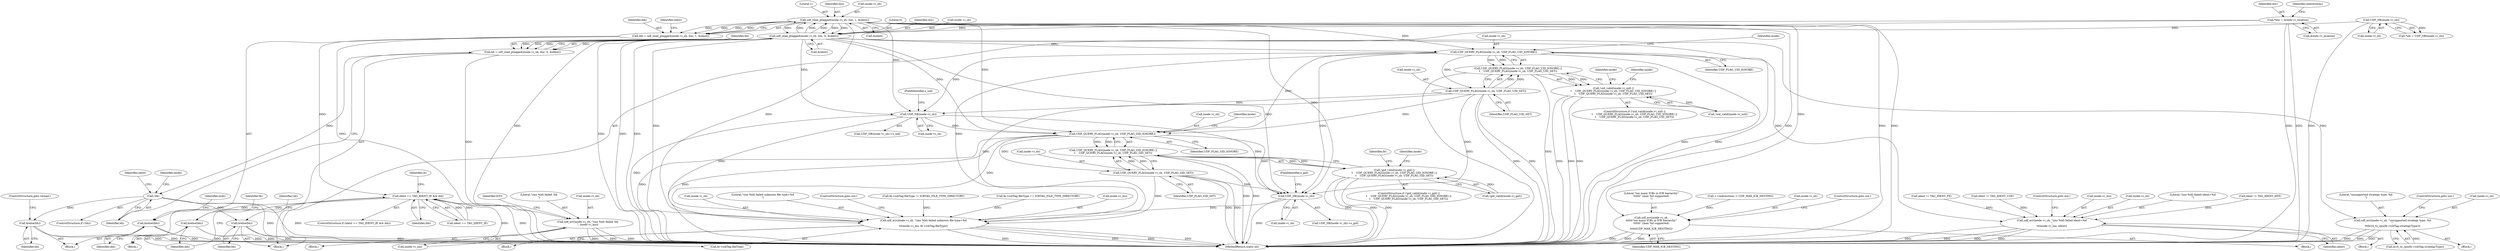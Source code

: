 digraph "0_linux_e159332b9af4b04d882dbcfe1bb0117f0a6d4b58@API" {
"1000248" [label="(Call,udf_read_ptagged(inode->i_sb, iloc, 1, &ident))"];
"1000175" [label="(Call,udf_read_ptagged(inode->i_sb, iloc, 0, &ident))"];
"1000125" [label="(Call,UDF_SB(inode->i_sb))"];
"1000248" [label="(Call,udf_read_ptagged(inode->i_sb, iloc, 1, &ident))"];
"1000130" [label="(Call,*iloc = &iinfo->i_location)"];
"1000173" [label="(Call,bh = udf_read_ptagged(inode->i_sb, iloc, 0, &ident))"];
"1000184" [label="(Call,!bh)"];
"1000311" [label="(Call,brelse(bh))"];
"1001222" [label="(Call,brelse(bh))"];
"1000187" [label="(Call,udf_err(inode->i_sb, \"(ino %ld) failed !bh\n\", inode->i_ino))"];
"1000211" [label="(Call,udf_err(inode->i_sb, \"(ino %ld) failed ident=%d\n\",\n\t\t\tinode->i_ino, ident))"];
"1000246" [label="(Call,ibh = udf_read_ptagged(inode->i_sb, iloc, 1, &ident))"];
"1000257" [label="(Call,ident == TAG_IDENT_IE && ibh)"];
"1000287" [label="(Call,brelse(ibh))"];
"1000314" [label="(Call,brelse(ibh))"];
"1000304" [label="(Call,udf_err(inode->i_sb,\n\t\t\t\t\t\t\"too many ICBs in ICB hierarchy\"\n\t\t\t\t\t\t\" (max %d supported)\n\",\n\t\t\t\t\t\tUDF_MAX_ICB_NESTING))"];
"1000605" [label="(Call,UDF_QUERY_FLAG(inode->i_sb, UDF_FLAG_UID_IGNORE))"];
"1000604" [label="(Call,UDF_QUERY_FLAG(inode->i_sb, UDF_FLAG_UID_IGNORE) ||\n\t    UDF_QUERY_FLAG(inode->i_sb, UDF_FLAG_UID_SET))"];
"1000598" [label="(Call,!uid_valid(inode->i_uid) ||\n\t    UDF_QUERY_FLAG(inode->i_sb, UDF_FLAG_UID_IGNORE) ||\n\t    UDF_QUERY_FLAG(inode->i_sb, UDF_FLAG_UID_SET))"];
"1000610" [label="(Call,UDF_QUERY_FLAG(inode->i_sb, UDF_FLAG_UID_SET))"];
"1000620" [label="(Call,UDF_SB(inode->i_sb))"];
"1000639" [label="(Call,UDF_QUERY_FLAG(inode->i_sb, UDF_FLAG_GID_IGNORE))"];
"1000638" [label="(Call,UDF_QUERY_FLAG(inode->i_sb, UDF_FLAG_GID_IGNORE) ||\n\t    UDF_QUERY_FLAG(inode->i_sb, UDF_FLAG_GID_SET))"];
"1000632" [label="(Call,!gid_valid(inode->i_gid) ||\n\t    UDF_QUERY_FLAG(inode->i_sb, UDF_FLAG_GID_IGNORE) ||\n\t    UDF_QUERY_FLAG(inode->i_sb, UDF_FLAG_GID_SET))"];
"1000644" [label="(Call,UDF_QUERY_FLAG(inode->i_sb, UDF_FLAG_GID_SET))"];
"1000654" [label="(Call,UDF_SB(inode->i_sb))"];
"1001165" [label="(Call,udf_err(inode->i_sb, \"(ino %ld) failed unknown file type=%d\n\",\n\t\t\tinode->i_ino, fe->icbTag.fileType))"];
"1000327" [label="(Call,udf_err(inode->i_sb, \"unsupported strategy type: %d\n\",\n\t\t\tle16_to_cpu(fe->icbTag.strategyType)))"];
"1000219" [label="(Identifier,ident)"];
"1000253" [label="(Literal,1)"];
"1000211" [label="(Call,udf_err(inode->i_sb, \"(ino %ld) failed ident=%d\n\",\n\t\t\tinode->i_ino, ident))"];
"1000246" [label="(Call,ibh = udf_read_ptagged(inode->i_sb, iloc, 1, &ident))"];
"1000631" [label="(ControlStructure,if (!gid_valid(inode->i_gid) ||\n\t    UDF_QUERY_FLAG(inode->i_sb, UDF_FLAG_GID_IGNORE) ||\n\t    UDF_QUERY_FLAG(inode->i_sb, UDF_FLAG_GID_SET)))"];
"1000597" [label="(ControlStructure,if (!uid_valid(inode->i_uid) ||\n\t    UDF_QUERY_FLAG(inode->i_sb, UDF_FLAG_UID_IGNORE) ||\n\t    UDF_QUERY_FLAG(inode->i_sb, UDF_FLAG_UID_SET)))"];
"1000216" [label="(Call,inode->i_ino)"];
"1000609" [label="(Identifier,UDF_FLAG_UID_IGNORE)"];
"1000646" [label="(Identifier,inode)"];
"1000132" [label="(Call,&iinfo->i_location)"];
"1000201" [label="(Identifier,ident)"];
"1001178" [label="(ControlStructure,goto out;)"];
"1001226" [label="(MethodReturn,static int)"];
"1000611" [label="(Call,inode->i_sb)"];
"1000210" [label="(Block,)"];
"1000126" [label="(Call,inode->i_sb)"];
"1000645" [label="(Call,inode->i_sb)"];
"1000174" [label="(Identifier,bh)"];
"1000315" [label="(Identifier,ibh)"];
"1001223" [label="(Identifier,bh)"];
"1000612" [label="(Identifier,inode)"];
"1000332" [label="(Call,le16_to_cpu(fe->icbTag.strategyType))"];
"1000343" [label="(Identifier,fe)"];
"1000664" [label="(Identifier,fe)"];
"1000331" [label="(Literal,\"unsupported strategy type: %d\n\")"];
"1000257" [label="(Call,ident == TAG_IDENT_IE && ibh)"];
"1000338" [label="(ControlStructure,goto out;)"];
"1000179" [label="(Identifier,iloc)"];
"1000643" [label="(Identifier,UDF_FLAG_GID_IGNORE)"];
"1000614" [label="(Identifier,UDF_FLAG_UID_SET)"];
"1000604" [label="(Call,UDF_QUERY_FLAG(inode->i_sb, UDF_FLAG_UID_IGNORE) ||\n\t    UDF_QUERY_FLAG(inode->i_sb, UDF_FLAG_UID_SET))"];
"1000633" [label="(Call,!gid_valid(inode->i_gid))"];
"1000661" [label="(Call,fe->icbTag.fileType != ICBTAG_FILE_TYPE_DIRECTORY)"];
"1000658" [label="(FieldIdentifier,s_gid)"];
"1000311" [label="(Call,brelse(bh))"];
"1000212" [label="(Call,inode->i_sb)"];
"1001225" [label="(Identifier,ret)"];
"1000125" [label="(Call,UDF_SB(inode->i_sb))"];
"1000288" [label="(Identifier,ibh)"];
"1000312" [label="(Identifier,bh)"];
"1000173" [label="(Call,bh = udf_read_ptagged(inode->i_sb, iloc, 0, &ident))"];
"1000186" [label="(Block,)"];
"1000176" [label="(Call,inode->i_sb)"];
"1000287" [label="(Call,brelse(ibh))"];
"1000248" [label="(Call,udf_read_ptagged(inode->i_sb, iloc, 1, &ident))"];
"1000123" [label="(Call,*sbi = UDF_SB(inode->i_sb))"];
"1000299" [label="(Call,++indirections > UDF_MAX_ICB_NESTING)"];
"1000184" [label="(Call,!bh)"];
"1000109" [label="(Block,)"];
"1000259" [label="(Identifier,ident)"];
"1000626" [label="(Identifier,inode)"];
"1001165" [label="(Call,udf_err(inode->i_sb, \"(ino %ld) failed unknown file type=%d\n\",\n\t\t\tinode->i_ino, fe->icbTag.fileType))"];
"1000197" [label="(Identifier,EIO)"];
"1000305" [label="(Call,inode->i_sb)"];
"1000314" [label="(Call,brelse(ibh))"];
"1000183" [label="(ControlStructure,if (!bh))"];
"1000130" [label="(Call,*iloc = &iinfo->i_location)"];
"1000310" [label="(ControlStructure,goto out;)"];
"1000254" [label="(Call,&ident)"];
"1000598" [label="(Call,!uid_valid(inode->i_uid) ||\n\t    UDF_QUERY_FLAG(inode->i_sb, UDF_FLAG_UID_IGNORE) ||\n\t    UDF_QUERY_FLAG(inode->i_sb, UDF_FLAG_UID_SET))"];
"1000286" [label="(Block,)"];
"1000648" [label="(Identifier,UDF_FLAG_GID_SET)"];
"1000599" [label="(Call,!uid_valid(inode->i_uid))"];
"1000683" [label="(Call,fe->icbTag.fileType == ICBTAG_FILE_TYPE_DIRECTORY)"];
"1000244" [label="(Block,)"];
"1000266" [label="(Identifier,ie)"];
"1000328" [label="(Call,inode->i_sb)"];
"1000639" [label="(Call,UDF_QUERY_FLAG(inode->i_sb, UDF_FLAG_GID_IGNORE))"];
"1000605" [label="(Call,UDF_QUERY_FLAG(inode->i_sb, UDF_FLAG_UID_IGNORE))"];
"1000606" [label="(Call,inode->i_sb)"];
"1001170" [label="(Call,inode->i_ino)"];
"1000326" [label="(Block,)"];
"1000247" [label="(Identifier,ibh)"];
"1000189" [label="(Identifier,inode)"];
"1000313" [label="(ControlStructure,goto reread;)"];
"1000303" [label="(Block,)"];
"1000292" [label="(Identifier,iinfo)"];
"1001166" [label="(Call,inode->i_sb)"];
"1000617" [label="(Identifier,inode)"];
"1000215" [label="(Literal,\"(ino %ld) failed ident=%d\n\")"];
"1000252" [label="(Identifier,iloc)"];
"1000638" [label="(Call,UDF_QUERY_FLAG(inode->i_sb, UDF_FLAG_GID_IGNORE) ||\n\t    UDF_QUERY_FLAG(inode->i_sb, UDF_FLAG_GID_SET))"];
"1000308" [label="(Literal,\"too many ICBs in ICB hierarchy\"\n\t\t\t\t\t\t\" (max %d supported)\n\")"];
"1001222" [label="(Call,brelse(bh))"];
"1000187" [label="(Call,udf_err(inode->i_sb, \"(ino %ld) failed !bh\n\", inode->i_ino))"];
"1000191" [label="(Literal,\"(ino %ld) failed !bh\n\")"];
"1000327" [label="(Call,udf_err(inode->i_sb, \"unsupported strategy type: %d\n\",\n\t\t\tle16_to_cpu(fe->icbTag.strategyType)))"];
"1000204" [label="(Call,ident != TAG_IDENT_EFE)"];
"1000654" [label="(Call,UDF_SB(inode->i_sb))"];
"1000610" [label="(Call,UDF_QUERY_FLAG(inode->i_sb, UDF_FLAG_UID_SET))"];
"1000644" [label="(Call,UDF_QUERY_FLAG(inode->i_sb, UDF_FLAG_GID_SET))"];
"1000624" [label="(FieldIdentifier,s_uid)"];
"1000651" [label="(Identifier,inode)"];
"1000175" [label="(Call,udf_read_ptagged(inode->i_sb, iloc, 0, &ident))"];
"1000139" [label="(Identifier,indirections)"];
"1000200" [label="(Call,ident != TAG_IDENT_FE)"];
"1000207" [label="(Call,ident != TAG_IDENT_USE)"];
"1001169" [label="(Literal,\"(ino %ld) failed unknown file type=%d\n\")"];
"1001028" [label="(Block,)"];
"1001173" [label="(Call,fe->icbTag.fileType)"];
"1000619" [label="(Call,UDF_SB(inode->i_sb)->s_uid)"];
"1000258" [label="(Call,ident == TAG_IDENT_IE)"];
"1000180" [label="(Literal,0)"];
"1000256" [label="(ControlStructure,if (ident == TAG_IDENT_IE && ibh))"];
"1000653" [label="(Call,UDF_SB(inode->i_sb)->s_gid)"];
"1000620" [label="(Call,UDF_SB(inode->i_sb))"];
"1000220" [label="(ControlStructure,goto out;)"];
"1000185" [label="(Identifier,bh)"];
"1000655" [label="(Call,inode->i_sb)"];
"1000181" [label="(Call,&ident)"];
"1000632" [label="(Call,!gid_valid(inode->i_gid) ||\n\t    UDF_QUERY_FLAG(inode->i_sb, UDF_FLAG_GID_IGNORE) ||\n\t    UDF_QUERY_FLAG(inode->i_sb, UDF_FLAG_GID_SET))"];
"1000621" [label="(Call,inode->i_sb)"];
"1000304" [label="(Call,udf_err(inode->i_sb,\n\t\t\t\t\t\t\"too many ICBs in ICB hierarchy\"\n\t\t\t\t\t\t\" (max %d supported)\n\",\n\t\t\t\t\t\tUDF_MAX_ICB_NESTING))"];
"1000192" [label="(Call,inode->i_ino)"];
"1000188" [label="(Call,inode->i_sb)"];
"1000640" [label="(Call,inode->i_sb)"];
"1000261" [label="(Identifier,ibh)"];
"1000131" [label="(Identifier,iloc)"];
"1000249" [label="(Call,inode->i_sb)"];
"1000309" [label="(Identifier,UDF_MAX_ICB_NESTING)"];
"1000248" -> "1000246"  [label="AST: "];
"1000248" -> "1000254"  [label="CFG: "];
"1000249" -> "1000248"  [label="AST: "];
"1000252" -> "1000248"  [label="AST: "];
"1000253" -> "1000248"  [label="AST: "];
"1000254" -> "1000248"  [label="AST: "];
"1000246" -> "1000248"  [label="CFG: "];
"1000248" -> "1001226"  [label="DDG: "];
"1000248" -> "1001226"  [label="DDG: "];
"1000248" -> "1001226"  [label="DDG: "];
"1000248" -> "1000175"  [label="DDG: "];
"1000248" -> "1000175"  [label="DDG: "];
"1000248" -> "1000175"  [label="DDG: "];
"1000248" -> "1000246"  [label="DDG: "];
"1000248" -> "1000246"  [label="DDG: "];
"1000248" -> "1000246"  [label="DDG: "];
"1000248" -> "1000246"  [label="DDG: "];
"1000175" -> "1000248"  [label="DDG: "];
"1000175" -> "1000248"  [label="DDG: "];
"1000175" -> "1000248"  [label="DDG: "];
"1000248" -> "1000304"  [label="DDG: "];
"1000248" -> "1000605"  [label="DDG: "];
"1000248" -> "1000620"  [label="DDG: "];
"1000248" -> "1000639"  [label="DDG: "];
"1000248" -> "1000654"  [label="DDG: "];
"1000248" -> "1001165"  [label="DDG: "];
"1000175" -> "1000173"  [label="AST: "];
"1000175" -> "1000181"  [label="CFG: "];
"1000176" -> "1000175"  [label="AST: "];
"1000179" -> "1000175"  [label="AST: "];
"1000180" -> "1000175"  [label="AST: "];
"1000181" -> "1000175"  [label="AST: "];
"1000173" -> "1000175"  [label="CFG: "];
"1000175" -> "1001226"  [label="DDG: "];
"1000175" -> "1001226"  [label="DDG: "];
"1000175" -> "1001226"  [label="DDG: "];
"1000175" -> "1000173"  [label="DDG: "];
"1000175" -> "1000173"  [label="DDG: "];
"1000175" -> "1000173"  [label="DDG: "];
"1000175" -> "1000173"  [label="DDG: "];
"1000125" -> "1000175"  [label="DDG: "];
"1000130" -> "1000175"  [label="DDG: "];
"1000175" -> "1000187"  [label="DDG: "];
"1000175" -> "1000211"  [label="DDG: "];
"1000175" -> "1000327"  [label="DDG: "];
"1000175" -> "1000605"  [label="DDG: "];
"1000175" -> "1000620"  [label="DDG: "];
"1000175" -> "1000639"  [label="DDG: "];
"1000175" -> "1000654"  [label="DDG: "];
"1000175" -> "1001165"  [label="DDG: "];
"1000125" -> "1000123"  [label="AST: "];
"1000125" -> "1000126"  [label="CFG: "];
"1000126" -> "1000125"  [label="AST: "];
"1000123" -> "1000125"  [label="CFG: "];
"1000125" -> "1001226"  [label="DDG: "];
"1000125" -> "1000123"  [label="DDG: "];
"1000130" -> "1000109"  [label="AST: "];
"1000130" -> "1000132"  [label="CFG: "];
"1000131" -> "1000130"  [label="AST: "];
"1000132" -> "1000130"  [label="AST: "];
"1000139" -> "1000130"  [label="CFG: "];
"1000130" -> "1001226"  [label="DDG: "];
"1000130" -> "1001226"  [label="DDG: "];
"1000173" -> "1000109"  [label="AST: "];
"1000174" -> "1000173"  [label="AST: "];
"1000185" -> "1000173"  [label="CFG: "];
"1000173" -> "1001226"  [label="DDG: "];
"1000173" -> "1000184"  [label="DDG: "];
"1000184" -> "1000183"  [label="AST: "];
"1000184" -> "1000185"  [label="CFG: "];
"1000185" -> "1000184"  [label="AST: "];
"1000189" -> "1000184"  [label="CFG: "];
"1000201" -> "1000184"  [label="CFG: "];
"1000184" -> "1001226"  [label="DDG: "];
"1000184" -> "1001226"  [label="DDG: "];
"1000184" -> "1000311"  [label="DDG: "];
"1000184" -> "1001222"  [label="DDG: "];
"1000311" -> "1000286"  [label="AST: "];
"1000311" -> "1000312"  [label="CFG: "];
"1000312" -> "1000311"  [label="AST: "];
"1000313" -> "1000311"  [label="CFG: "];
"1000311" -> "1001226"  [label="DDG: "];
"1000311" -> "1001226"  [label="DDG: "];
"1001222" -> "1000109"  [label="AST: "];
"1001222" -> "1001223"  [label="CFG: "];
"1001223" -> "1001222"  [label="AST: "];
"1001225" -> "1001222"  [label="CFG: "];
"1001222" -> "1001226"  [label="DDG: "];
"1001222" -> "1001226"  [label="DDG: "];
"1000187" -> "1000186"  [label="AST: "];
"1000187" -> "1000192"  [label="CFG: "];
"1000188" -> "1000187"  [label="AST: "];
"1000191" -> "1000187"  [label="AST: "];
"1000192" -> "1000187"  [label="AST: "];
"1000197" -> "1000187"  [label="CFG: "];
"1000187" -> "1001226"  [label="DDG: "];
"1000187" -> "1001226"  [label="DDG: "];
"1000187" -> "1001226"  [label="DDG: "];
"1000211" -> "1000210"  [label="AST: "];
"1000211" -> "1000219"  [label="CFG: "];
"1000212" -> "1000211"  [label="AST: "];
"1000215" -> "1000211"  [label="AST: "];
"1000216" -> "1000211"  [label="AST: "];
"1000219" -> "1000211"  [label="AST: "];
"1000220" -> "1000211"  [label="CFG: "];
"1000211" -> "1001226"  [label="DDG: "];
"1000211" -> "1001226"  [label="DDG: "];
"1000211" -> "1001226"  [label="DDG: "];
"1000211" -> "1001226"  [label="DDG: "];
"1000200" -> "1000211"  [label="DDG: "];
"1000207" -> "1000211"  [label="DDG: "];
"1000204" -> "1000211"  [label="DDG: "];
"1000246" -> "1000244"  [label="AST: "];
"1000247" -> "1000246"  [label="AST: "];
"1000259" -> "1000246"  [label="CFG: "];
"1000246" -> "1001226"  [label="DDG: "];
"1000246" -> "1000257"  [label="DDG: "];
"1000257" -> "1000256"  [label="AST: "];
"1000257" -> "1000258"  [label="CFG: "];
"1000257" -> "1000261"  [label="CFG: "];
"1000258" -> "1000257"  [label="AST: "];
"1000261" -> "1000257"  [label="AST: "];
"1000266" -> "1000257"  [label="CFG: "];
"1000315" -> "1000257"  [label="CFG: "];
"1000257" -> "1001226"  [label="DDG: "];
"1000257" -> "1001226"  [label="DDG: "];
"1000258" -> "1000257"  [label="DDG: "];
"1000258" -> "1000257"  [label="DDG: "];
"1000257" -> "1000287"  [label="DDG: "];
"1000257" -> "1000314"  [label="DDG: "];
"1000287" -> "1000286"  [label="AST: "];
"1000287" -> "1000288"  [label="CFG: "];
"1000288" -> "1000287"  [label="AST: "];
"1000292" -> "1000287"  [label="CFG: "];
"1000287" -> "1001226"  [label="DDG: "];
"1000287" -> "1001226"  [label="DDG: "];
"1000314" -> "1000244"  [label="AST: "];
"1000314" -> "1000315"  [label="CFG: "];
"1000315" -> "1000314"  [label="AST: "];
"1000343" -> "1000314"  [label="CFG: "];
"1000314" -> "1001226"  [label="DDG: "];
"1000314" -> "1001226"  [label="DDG: "];
"1000304" -> "1000303"  [label="AST: "];
"1000304" -> "1000309"  [label="CFG: "];
"1000305" -> "1000304"  [label="AST: "];
"1000308" -> "1000304"  [label="AST: "];
"1000309" -> "1000304"  [label="AST: "];
"1000310" -> "1000304"  [label="CFG: "];
"1000304" -> "1001226"  [label="DDG: "];
"1000304" -> "1001226"  [label="DDG: "];
"1000304" -> "1001226"  [label="DDG: "];
"1000299" -> "1000304"  [label="DDG: "];
"1000605" -> "1000604"  [label="AST: "];
"1000605" -> "1000609"  [label="CFG: "];
"1000606" -> "1000605"  [label="AST: "];
"1000609" -> "1000605"  [label="AST: "];
"1000612" -> "1000605"  [label="CFG: "];
"1000604" -> "1000605"  [label="CFG: "];
"1000605" -> "1001226"  [label="DDG: "];
"1000605" -> "1001226"  [label="DDG: "];
"1000605" -> "1000604"  [label="DDG: "];
"1000605" -> "1000604"  [label="DDG: "];
"1000605" -> "1000610"  [label="DDG: "];
"1000605" -> "1000620"  [label="DDG: "];
"1000605" -> "1000639"  [label="DDG: "];
"1000605" -> "1000654"  [label="DDG: "];
"1000605" -> "1001165"  [label="DDG: "];
"1000604" -> "1000598"  [label="AST: "];
"1000604" -> "1000610"  [label="CFG: "];
"1000610" -> "1000604"  [label="AST: "];
"1000598" -> "1000604"  [label="CFG: "];
"1000604" -> "1001226"  [label="DDG: "];
"1000604" -> "1001226"  [label="DDG: "];
"1000604" -> "1000598"  [label="DDG: "];
"1000604" -> "1000598"  [label="DDG: "];
"1000610" -> "1000604"  [label="DDG: "];
"1000610" -> "1000604"  [label="DDG: "];
"1000598" -> "1000597"  [label="AST: "];
"1000598" -> "1000599"  [label="CFG: "];
"1000599" -> "1000598"  [label="AST: "];
"1000617" -> "1000598"  [label="CFG: "];
"1000626" -> "1000598"  [label="CFG: "];
"1000598" -> "1001226"  [label="DDG: "];
"1000598" -> "1001226"  [label="DDG: "];
"1000598" -> "1001226"  [label="DDG: "];
"1000599" -> "1000598"  [label="DDG: "];
"1000610" -> "1000614"  [label="CFG: "];
"1000611" -> "1000610"  [label="AST: "];
"1000614" -> "1000610"  [label="AST: "];
"1000610" -> "1001226"  [label="DDG: "];
"1000610" -> "1001226"  [label="DDG: "];
"1000610" -> "1000620"  [label="DDG: "];
"1000610" -> "1000639"  [label="DDG: "];
"1000610" -> "1000654"  [label="DDG: "];
"1000610" -> "1001165"  [label="DDG: "];
"1000620" -> "1000619"  [label="AST: "];
"1000620" -> "1000621"  [label="CFG: "];
"1000621" -> "1000620"  [label="AST: "];
"1000624" -> "1000620"  [label="CFG: "];
"1000620" -> "1001226"  [label="DDG: "];
"1000620" -> "1000639"  [label="DDG: "];
"1000620" -> "1000654"  [label="DDG: "];
"1000620" -> "1001165"  [label="DDG: "];
"1000639" -> "1000638"  [label="AST: "];
"1000639" -> "1000643"  [label="CFG: "];
"1000640" -> "1000639"  [label="AST: "];
"1000643" -> "1000639"  [label="AST: "];
"1000646" -> "1000639"  [label="CFG: "];
"1000638" -> "1000639"  [label="CFG: "];
"1000639" -> "1001226"  [label="DDG: "];
"1000639" -> "1001226"  [label="DDG: "];
"1000639" -> "1000638"  [label="DDG: "];
"1000639" -> "1000638"  [label="DDG: "];
"1000639" -> "1000644"  [label="DDG: "];
"1000639" -> "1000654"  [label="DDG: "];
"1000639" -> "1001165"  [label="DDG: "];
"1000638" -> "1000632"  [label="AST: "];
"1000638" -> "1000644"  [label="CFG: "];
"1000644" -> "1000638"  [label="AST: "];
"1000632" -> "1000638"  [label="CFG: "];
"1000638" -> "1001226"  [label="DDG: "];
"1000638" -> "1001226"  [label="DDG: "];
"1000638" -> "1000632"  [label="DDG: "];
"1000638" -> "1000632"  [label="DDG: "];
"1000644" -> "1000638"  [label="DDG: "];
"1000644" -> "1000638"  [label="DDG: "];
"1000632" -> "1000631"  [label="AST: "];
"1000632" -> "1000633"  [label="CFG: "];
"1000633" -> "1000632"  [label="AST: "];
"1000651" -> "1000632"  [label="CFG: "];
"1000664" -> "1000632"  [label="CFG: "];
"1000632" -> "1001226"  [label="DDG: "];
"1000632" -> "1001226"  [label="DDG: "];
"1000632" -> "1001226"  [label="DDG: "];
"1000633" -> "1000632"  [label="DDG: "];
"1000644" -> "1000648"  [label="CFG: "];
"1000645" -> "1000644"  [label="AST: "];
"1000648" -> "1000644"  [label="AST: "];
"1000644" -> "1001226"  [label="DDG: "];
"1000644" -> "1001226"  [label="DDG: "];
"1000644" -> "1000654"  [label="DDG: "];
"1000644" -> "1001165"  [label="DDG: "];
"1000654" -> "1000653"  [label="AST: "];
"1000654" -> "1000655"  [label="CFG: "];
"1000655" -> "1000654"  [label="AST: "];
"1000658" -> "1000654"  [label="CFG: "];
"1000654" -> "1001226"  [label="DDG: "];
"1000654" -> "1001165"  [label="DDG: "];
"1001165" -> "1001028"  [label="AST: "];
"1001165" -> "1001173"  [label="CFG: "];
"1001166" -> "1001165"  [label="AST: "];
"1001169" -> "1001165"  [label="AST: "];
"1001170" -> "1001165"  [label="AST: "];
"1001173" -> "1001165"  [label="AST: "];
"1001178" -> "1001165"  [label="CFG: "];
"1001165" -> "1001226"  [label="DDG: "];
"1001165" -> "1001226"  [label="DDG: "];
"1001165" -> "1001226"  [label="DDG: "];
"1001165" -> "1001226"  [label="DDG: "];
"1000683" -> "1001165"  [label="DDG: "];
"1000661" -> "1001165"  [label="DDG: "];
"1000327" -> "1000326"  [label="AST: "];
"1000327" -> "1000332"  [label="CFG: "];
"1000328" -> "1000327"  [label="AST: "];
"1000331" -> "1000327"  [label="AST: "];
"1000332" -> "1000327"  [label="AST: "];
"1000338" -> "1000327"  [label="CFG: "];
"1000327" -> "1001226"  [label="DDG: "];
"1000327" -> "1001226"  [label="DDG: "];
"1000327" -> "1001226"  [label="DDG: "];
"1000332" -> "1000327"  [label="DDG: "];
}

